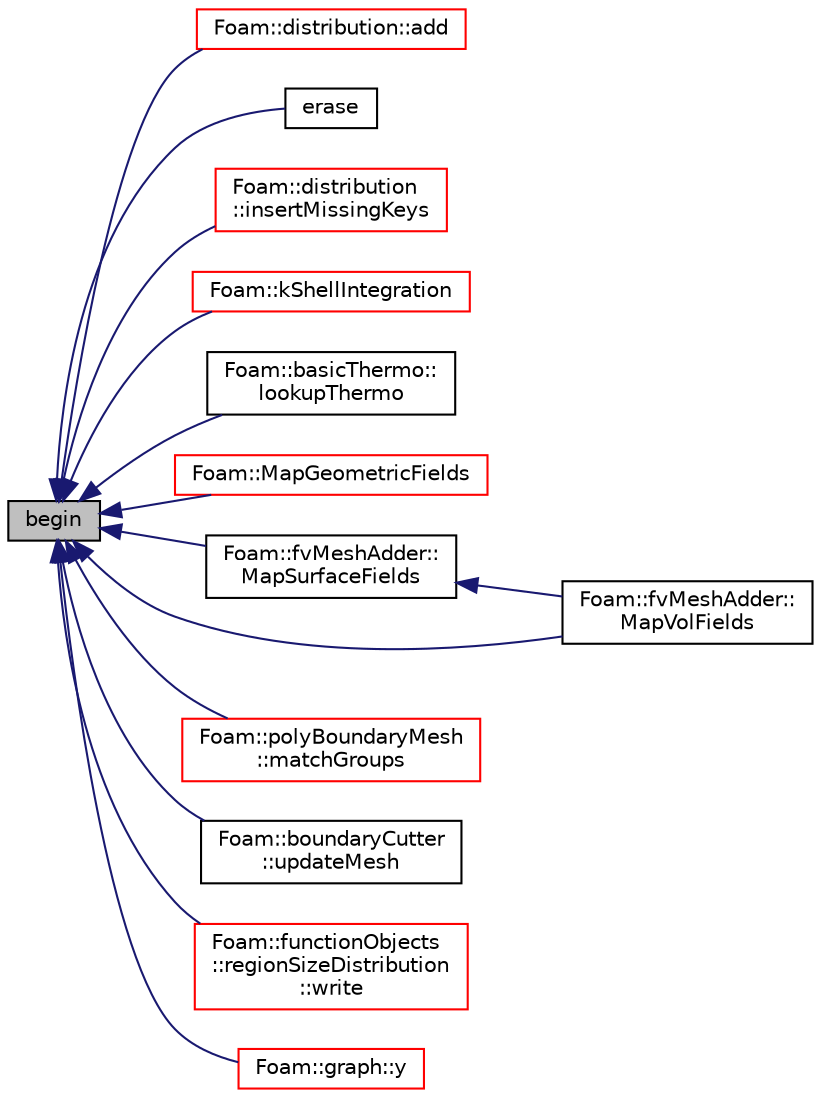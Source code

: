 digraph "begin"
{
  bgcolor="transparent";
  edge [fontname="Helvetica",fontsize="10",labelfontname="Helvetica",labelfontsize="10"];
  node [fontname="Helvetica",fontsize="10",shape=record];
  rankdir="LR";
  Node1 [label="begin",height=0.2,width=0.4,color="black", fillcolor="grey75", style="filled", fontcolor="black"];
  Node1 -> Node2 [dir="back",color="midnightblue",fontsize="10",style="solid",fontname="Helvetica"];
  Node2 [label="Foam::distribution::add",height=0.2,width=0.4,color="red",URL="$a00566.html#ace52beebdfc96a3f2910c4dfe3c8a85d",tooltip="Add a value to the appropriate bin of the distribution. "];
  Node1 -> Node3 [dir="back",color="midnightblue",fontsize="10",style="solid",fontname="Helvetica"];
  Node3 [label="erase",height=0.2,width=0.4,color="black",URL="$a00997.html#a3444d45916d6bb0e21b2b8d969183329"];
  Node1 -> Node4 [dir="back",color="midnightblue",fontsize="10",style="solid",fontname="Helvetica"];
  Node4 [label="Foam::distribution\l::insertMissingKeys",height=0.2,width=0.4,color="red",URL="$a00566.html#a3c855f53db1ec61ad3d3d5f12b62629e"];
  Node1 -> Node5 [dir="back",color="midnightblue",fontsize="10",style="solid",fontname="Helvetica"];
  Node5 [label="Foam::kShellIntegration",height=0.2,width=0.4,color="red",URL="$a10979.html#aec40163ae7e05b5bceffe68aa37ea9ae"];
  Node1 -> Node6 [dir="back",color="midnightblue",fontsize="10",style="solid",fontname="Helvetica"];
  Node6 [label="Foam::basicThermo::\llookupThermo",height=0.2,width=0.4,color="black",URL="$a00121.html#a1a973e5b42d222c61500a0d68386822d"];
  Node1 -> Node7 [dir="back",color="midnightblue",fontsize="10",style="solid",fontname="Helvetica"];
  Node7 [label="Foam::MapGeometricFields",height=0.2,width=0.4,color="red",URL="$a10979.html#a9d3ebd661138caaaf855b4f69a0999be",tooltip="Generic Geometric field mapper. "];
  Node1 -> Node8 [dir="back",color="midnightblue",fontsize="10",style="solid",fontname="Helvetica"];
  Node8 [label="Foam::fvMeshAdder::\lMapSurfaceFields",height=0.2,width=0.4,color="black",URL="$a00890.html#ac922e4c0c5c9f6ad9cca372ef61c0da5",tooltip="Map all surfaceFields of Type. "];
  Node8 -> Node9 [dir="back",color="midnightblue",fontsize="10",style="solid",fontname="Helvetica"];
  Node9 [label="Foam::fvMeshAdder::\lMapVolFields",height=0.2,width=0.4,color="black",URL="$a00890.html#a46a9dc762edc65a8de2d5f8e47dca058",tooltip="Map all volFields of Type. "];
  Node1 -> Node9 [dir="back",color="midnightblue",fontsize="10",style="solid",fontname="Helvetica"];
  Node1 -> Node10 [dir="back",color="midnightblue",fontsize="10",style="solid",fontname="Helvetica"];
  Node10 [label="Foam::polyBoundaryMesh\l::matchGroups",height=0.2,width=0.4,color="red",URL="$a01948.html#aeb77e4ba0af6c6a8faab03402a92e43e",tooltip="Match the patches to groups. Returns all the (fully matched) groups. "];
  Node1 -> Node11 [dir="back",color="midnightblue",fontsize="10",style="solid",fontname="Helvetica"];
  Node11 [label="Foam::boundaryCutter\l::updateMesh",height=0.2,width=0.4,color="black",URL="$a00149.html#ad57565956fd4064299f4bd3c4eebb1d4",tooltip="Force recalculation of locally stored data on topological change. "];
  Node1 -> Node12 [dir="back",color="midnightblue",fontsize="10",style="solid",fontname="Helvetica"];
  Node12 [label="Foam::functionObjects\l::regionSizeDistribution\l::write",height=0.2,width=0.4,color="red",URL="$a02188.html#aac759501cf6c7895a70eecbef0226ae1",tooltip="Calculate the regionSizeDistribution and write. "];
  Node1 -> Node13 [dir="back",color="midnightblue",fontsize="10",style="solid",fontname="Helvetica"];
  Node13 [label="Foam::graph::y",height=0.2,width=0.4,color="red",URL="$a00958.html#a8de1b3ca8a587eb3f57c90f5cabc7b0e"];
}
